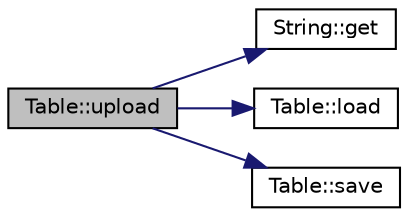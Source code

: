 digraph "Table::upload"
{
 // LATEX_PDF_SIZE
  edge [fontname="Helvetica",fontsize="10",labelfontname="Helvetica",labelfontsize="10"];
  node [fontname="Helvetica",fontsize="10",shape=record];
  rankdir="LR";
  Node1 [label="Table::upload",height=0.2,width=0.4,color="black", fillcolor="grey75", style="filled", fontcolor="black",tooltip="Десериализира таблица по подаден път на папка"];
  Node1 -> Node2 [color="midnightblue",fontsize="10",style="solid",fontname="Helvetica"];
  Node2 [label="String::get",height=0.2,width=0.4,color="black", fillcolor="white", style="filled",URL="$class_string.html#a5d05517bcc8df58bc5eff312e3926b61",tooltip=" "];
  Node1 -> Node3 [color="midnightblue",fontsize="10",style="solid",fontname="Helvetica"];
  Node3 [label="Table::load",height=0.2,width=0.4,color="black", fillcolor="white", style="filled",URL="$class_table.html#a854413f3c66213e49c085a1d64666f09",tooltip="Десериализира таблица по подаден път на файл"];
  Node1 -> Node4 [color="midnightblue",fontsize="10",style="solid",fontname="Helvetica"];
  Node4 [label="Table::save",height=0.2,width=0.4,color="black", fillcolor="white", style="filled",URL="$class_table.html#a1e280e6e5763fc2c87ec580885b54969",tooltip="Сериализира таблица"];
}
